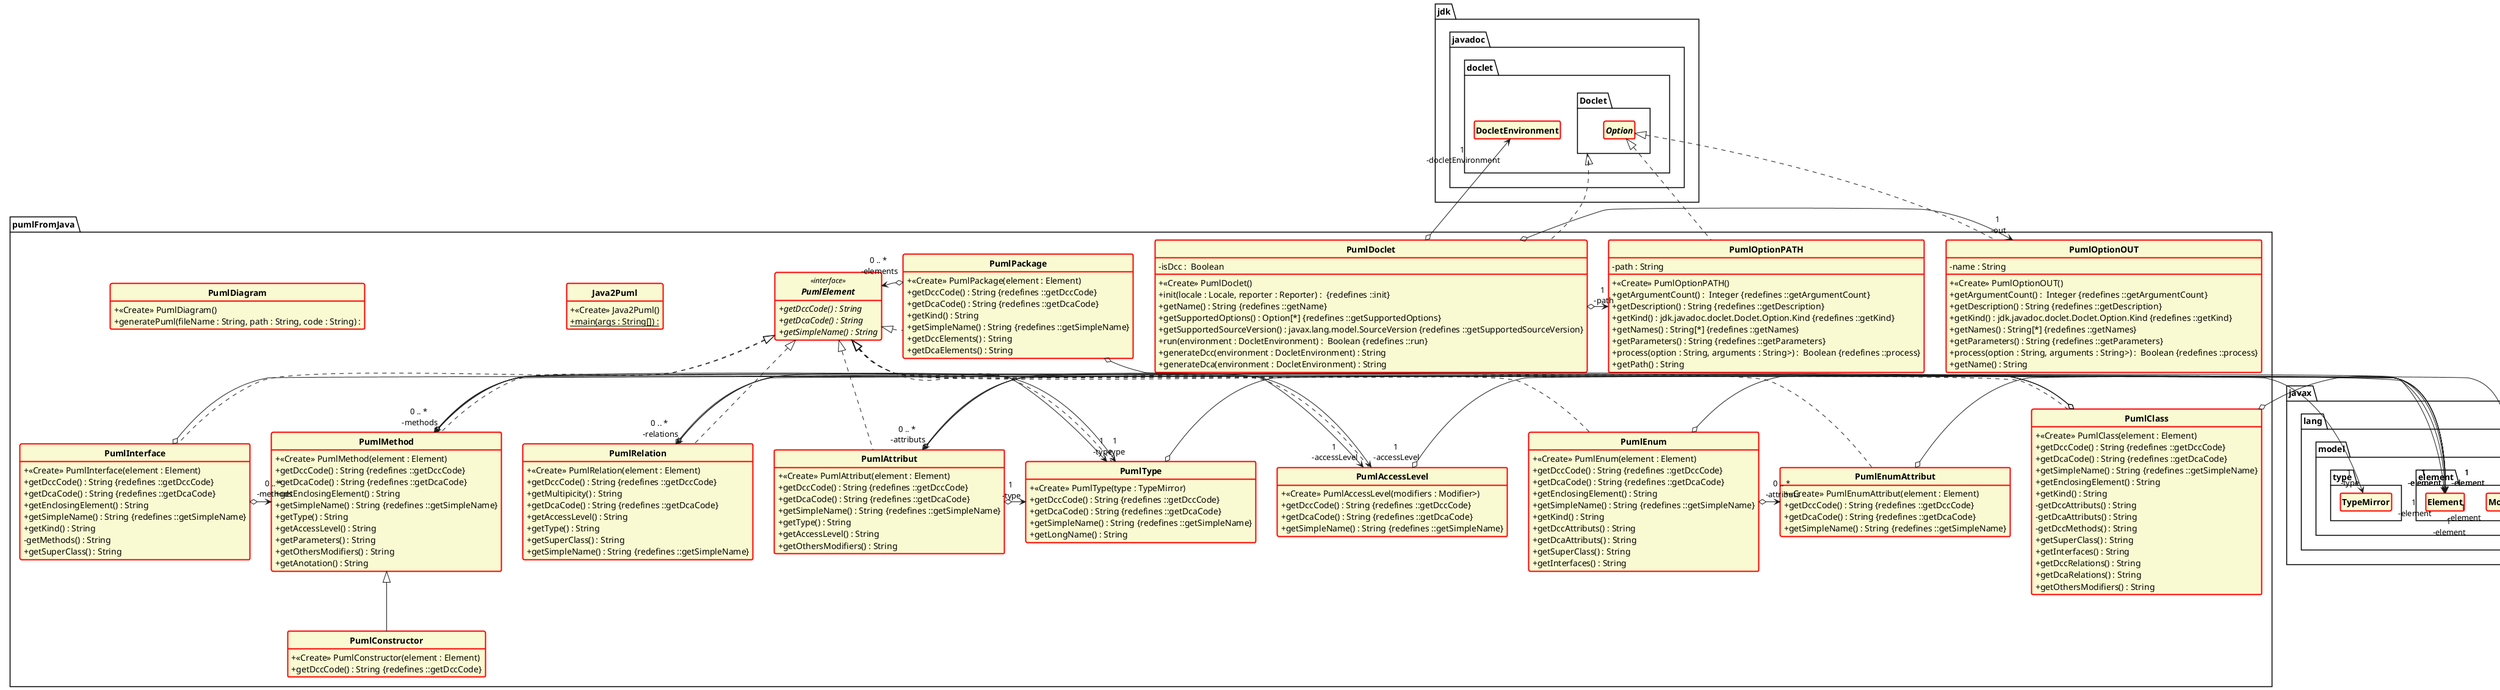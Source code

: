 @startuml

'Code généré automatiquement ;>
skinparam style strictuml
hide empty members
skinparam classAttributeIconSize 0
skinparam classFontStyle Bold
skinparam classbackgroundColor LightGoldenRodYellow
skinparam classbordercolor red
skinparam classattribute none
skinparam classborderthickness 2


class pumlFromJava.Java2Puml {

	+ <<Create>> Java2Puml()
	+ main(args : String[]) :  {static}
}


class pumlFromJava.PumlDiagram {

	+ <<Create>> PumlDiagram()
	+ generatePuml(fileName : String, path : String, code : String) : 
}


interface pumlFromJava.PumlElement <<interface>> {
	+ getDccCode() : String {abstract}
	+ getDcaCode() : String {abstract}
	+ getSimpleName() : String {abstract}
}

class pumlFromJava.PumlEnumAttribut implements pumlFromJava.PumlElement {

	+ <<Create>> PumlEnumAttribut(element : Element)
	+ getDccCode() : String {redefines ::getDccCode}
	+ getDcaCode() : String {redefines ::getDcaCode}
	+ getSimpleName() : String {redefines ::getSimpleName}
}
	PumlEnumAttribut o-> "1\n -element" javax.lang.model.element.Element


class pumlFromJava.PumlOptionOUT implements jdk.javadoc.doclet.Doclet.Option {
	- name : String 

	+ <<Create>> PumlOptionOUT()
	+ getArgumentCount() :  Integer {redefines ::getArgumentCount}
	+ getDescription() : String {redefines ::getDescription}
	+ getKind() : jdk.javadoc.doclet.Doclet.Option.Kind {redefines ::getKind}
	+ getNames() : String[*] {redefines ::getNames}
	+ getParameters() : String {redefines ::getParameters}
	+ process(option : String, arguments : String>) :  Boolean {redefines ::process}
	+ getName() : String
}


class pumlFromJava.PumlOptionPATH implements jdk.javadoc.doclet.Doclet.Option {
	- path : String 

	+ <<Create>> PumlOptionPATH()
	+ getArgumentCount() :  Integer {redefines ::getArgumentCount}
	+ getDescription() : String {redefines ::getDescription}
	+ getKind() : jdk.javadoc.doclet.Doclet.Option.Kind {redefines ::getKind}
	+ getNames() : String[*] {redefines ::getNames}
	+ getParameters() : String {redefines ::getParameters}
	+ process(option : String, arguments : String>) :  Boolean {redefines ::process}
	+ getPath() : String
}


class pumlFromJava.PumlDoclet implements jdk.javadoc.doclet.Doclet {
	- isDcc :  Boolean 

	+ <<Create>> PumlDoclet()
	+ init(locale : Locale, reporter : Reporter) :  {redefines ::init}
	+ getName() : String {redefines ::getName}
	+ getSupportedOptions() : Option[*] {redefines ::getSupportedOptions}
	+ getSupportedSourceVersion() : javax.lang.model.SourceVersion {redefines ::getSupportedSourceVersion}
	+ run(environment : DocletEnvironment) :  Boolean {redefines ::run}
	+ generateDcc(environment : DocletEnvironment) : String
	+ generateDca(environment : DocletEnvironment) : String
}
	PumlDoclet o-> "1\n -path" pumlFromJava.PumlOptionPATH
	PumlDoclet o-> "1\n -out" pumlFromJava.PumlOptionOUT
	PumlDoclet o-> "1\n -docletEnvironment" jdk.javadoc.doclet.DocletEnvironment


class pumlFromJava.PumlConstructor extends pumlFromJava.PumlMethod {

	+ <<Create>> PumlConstructor(element : Element)
	+ getDccCode() : String {redefines ::getDccCode}
}


class pumlFromJava.PumlAccessLevel implements pumlFromJava.PumlElement {

	+ <<Create>> PumlAccessLevel(modifiers : Modifier>)
	+ getDccCode() : String {redefines ::getDccCode}
	+ getDcaCode() : String {redefines ::getDcaCode}
	+ getSimpleName() : String {redefines ::getSimpleName}
}
	PumlAccessLevel o-> "0 .. *\n -modifiers" javax.lang.model.element.Modifier


class pumlFromJava.PumlPackage implements pumlFromJava.PumlElement {

	+ <<Create>> PumlPackage(element : Element)
	+ getDccCode() : String {redefines ::getDccCode}
	+ getDcaCode() : String {redefines ::getDcaCode}
	+ getKind() : String
	+ getSimpleName() : String {redefines ::getSimpleName}
	+ getDccElements() : String
	+ getDcaElements() : String
}
	PumlPackage o-> "1\n -element" javax.lang.model.element.Element
	PumlPackage o-> "0 .. *\n -elements" pumlFromJava.PumlElement


class pumlFromJava.PumlEnum implements pumlFromJava.PumlElement {

	+ <<Create>> PumlEnum(element : Element)
	+ getDccCode() : String {redefines ::getDccCode}
	+ getDcaCode() : String {redefines ::getDcaCode}
	+ getEnclosingElement() : String
	+ getSimpleName() : String {redefines ::getSimpleName}
	+ getKind() : String
	+ getDccAttributs() : String
	+ getDcaAttributs() : String
	+ getSuperClass() : String
	+ getInterfaces() : String
}
	PumlEnum o-> "1\n -element" javax.lang.model.element.Element
	PumlEnum o-> "0 .. *\n -attributs" pumlFromJava.PumlEnumAttribut


class pumlFromJava.PumlClass implements pumlFromJava.PumlElement {

	+ <<Create>> PumlClass(element : Element)
	+ getDccCode() : String {redefines ::getDccCode}
	+ getDcaCode() : String {redefines ::getDcaCode}
	+ getSimpleName() : String {redefines ::getSimpleName}
	+ getEnclosingElement() : String
	+ getKind() : String
	- getDccAttributs() : String
	- getDcaAttributs() : String
	- getDccMethods() : String
	+ getSuperClass() : String
	+ getInterfaces() : String
	+ getDccRelations() : String
	+ getDcaRelations() : String
	+ getOthersModifiers() : String
}
	PumlClass o-> "1\n -element" javax.lang.model.element.Element
	PumlClass o-> "0 .. *\n -attributs" pumlFromJava.PumlAttribut
	PumlClass o-> "0 .. *\n -methods" pumlFromJava.PumlMethod
	PumlClass o-> "0 .. *\n -relations" pumlFromJava.PumlRelation


class pumlFromJava.PumlInterface implements pumlFromJava.PumlElement {

	+ <<Create>> PumlInterface(element : Element)
	+ getDccCode() : String {redefines ::getDccCode}
	+ getDcaCode() : String {redefines ::getDcaCode}
	+ getEnclosingElement() : String
	+ getSimpleName() : String {redefines ::getSimpleName}
	+ getKind() : String
	- getMethods() : String
	+ getSuperClass() : String
}
	PumlInterface o-> "1\n -element" javax.lang.model.element.Element
	PumlInterface o-> "0 .. *\n -methods" pumlFromJava.PumlMethod


class pumlFromJava.PumlAttribut implements pumlFromJava.PumlElement {

	+ <<Create>> PumlAttribut(element : Element)
	+ getDccCode() : String {redefines ::getDccCode}
	+ getDcaCode() : String {redefines ::getDcaCode}
	+ getSimpleName() : String {redefines ::getSimpleName}
	+ getType() : String
	+ getAccessLevel() : String
	+ getOthersModifiers() : String
}
	PumlAttribut o-> "1\n -element" javax.lang.model.element.Element
	PumlAttribut o-> "1\n -type" pumlFromJava.PumlType
	PumlAttribut o-> "1\n -accessLevel" pumlFromJava.PumlAccessLevel


class pumlFromJava.PumlMethod implements pumlFromJava.PumlElement {

	+ <<Create>> PumlMethod(element : Element)
	+ getDccCode() : String {redefines ::getDccCode}
	+ getDcaCode() : String {redefines ::getDcaCode}
	+ getEnclosingElement() : String
	+ getSimpleName() : String {redefines ::getSimpleName}
	+ getType() : String
	+ getAccessLevel() : String
	+ getParameters() : String
	+ getOthersModifiers() : String
	+ getAnotation() : String
}
	PumlMethod o-> "1\n -type" pumlFromJava.PumlType
	PumlMethod o-> "1\n -element" javax.lang.model.element.Element
	PumlMethod o-> "1\n -accessLevel" pumlFromJava.PumlAccessLevel


class pumlFromJava.PumlRelation implements pumlFromJava.PumlElement {

	+ <<Create>> PumlRelation(element : Element)
	+ getDccCode() : String {redefines ::getDccCode}
	+ getMultipicity() : String
	+ getDcaCode() : String {redefines ::getDcaCode}
	+ getAccessLevel() : String
	+ getType() : String
	+ getSuperClass() : String
	+ getSimpleName() : String {redefines ::getSimpleName}
}
	PumlRelation o-> "1\n -element" javax.lang.model.element.Element
	PumlRelation o-> "1\n -type" pumlFromJava.PumlType


class pumlFromJava.PumlType implements pumlFromJava.PumlElement {

	+ <<Create>> PumlType(type : TypeMirror)
	+ getDccCode() : String {redefines ::getDccCode}
	+ getDcaCode() : String {redefines ::getDcaCode}
	+ getSimpleName() : String {redefines ::getSimpleName}
	+ getLongName() : String
}
	PumlType o-> "1\n -type" javax.lang.model.type.TypeMirror




@enduml